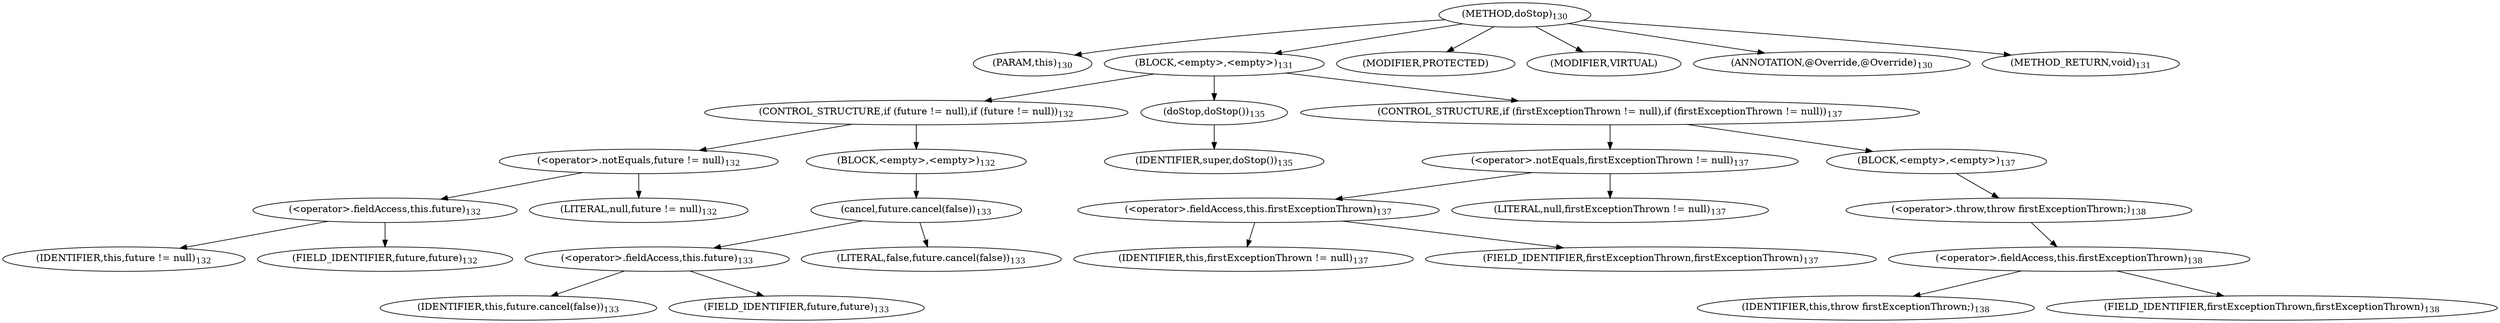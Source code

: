digraph "doStop" {  
"294" [label = <(METHOD,doStop)<SUB>130</SUB>> ]
"295" [label = <(PARAM,this)<SUB>130</SUB>> ]
"296" [label = <(BLOCK,&lt;empty&gt;,&lt;empty&gt;)<SUB>131</SUB>> ]
"297" [label = <(CONTROL_STRUCTURE,if (future != null),if (future != null))<SUB>132</SUB>> ]
"298" [label = <(&lt;operator&gt;.notEquals,future != null)<SUB>132</SUB>> ]
"299" [label = <(&lt;operator&gt;.fieldAccess,this.future)<SUB>132</SUB>> ]
"300" [label = <(IDENTIFIER,this,future != null)<SUB>132</SUB>> ]
"301" [label = <(FIELD_IDENTIFIER,future,future)<SUB>132</SUB>> ]
"302" [label = <(LITERAL,null,future != null)<SUB>132</SUB>> ]
"303" [label = <(BLOCK,&lt;empty&gt;,&lt;empty&gt;)<SUB>132</SUB>> ]
"304" [label = <(cancel,future.cancel(false))<SUB>133</SUB>> ]
"305" [label = <(&lt;operator&gt;.fieldAccess,this.future)<SUB>133</SUB>> ]
"306" [label = <(IDENTIFIER,this,future.cancel(false))<SUB>133</SUB>> ]
"307" [label = <(FIELD_IDENTIFIER,future,future)<SUB>133</SUB>> ]
"308" [label = <(LITERAL,false,future.cancel(false))<SUB>133</SUB>> ]
"309" [label = <(doStop,doStop())<SUB>135</SUB>> ]
"310" [label = <(IDENTIFIER,super,doStop())<SUB>135</SUB>> ]
"311" [label = <(CONTROL_STRUCTURE,if (firstExceptionThrown != null),if (firstExceptionThrown != null))<SUB>137</SUB>> ]
"312" [label = <(&lt;operator&gt;.notEquals,firstExceptionThrown != null)<SUB>137</SUB>> ]
"313" [label = <(&lt;operator&gt;.fieldAccess,this.firstExceptionThrown)<SUB>137</SUB>> ]
"314" [label = <(IDENTIFIER,this,firstExceptionThrown != null)<SUB>137</SUB>> ]
"315" [label = <(FIELD_IDENTIFIER,firstExceptionThrown,firstExceptionThrown)<SUB>137</SUB>> ]
"316" [label = <(LITERAL,null,firstExceptionThrown != null)<SUB>137</SUB>> ]
"317" [label = <(BLOCK,&lt;empty&gt;,&lt;empty&gt;)<SUB>137</SUB>> ]
"318" [label = <(&lt;operator&gt;.throw,throw firstExceptionThrown;)<SUB>138</SUB>> ]
"319" [label = <(&lt;operator&gt;.fieldAccess,this.firstExceptionThrown)<SUB>138</SUB>> ]
"320" [label = <(IDENTIFIER,this,throw firstExceptionThrown;)<SUB>138</SUB>> ]
"321" [label = <(FIELD_IDENTIFIER,firstExceptionThrown,firstExceptionThrown)<SUB>138</SUB>> ]
"322" [label = <(MODIFIER,PROTECTED)> ]
"323" [label = <(MODIFIER,VIRTUAL)> ]
"324" [label = <(ANNOTATION,@Override,@Override)<SUB>130</SUB>> ]
"325" [label = <(METHOD_RETURN,void)<SUB>131</SUB>> ]
  "294" -> "295" 
  "294" -> "296" 
  "294" -> "322" 
  "294" -> "323" 
  "294" -> "324" 
  "294" -> "325" 
  "296" -> "297" 
  "296" -> "309" 
  "296" -> "311" 
  "297" -> "298" 
  "297" -> "303" 
  "298" -> "299" 
  "298" -> "302" 
  "299" -> "300" 
  "299" -> "301" 
  "303" -> "304" 
  "304" -> "305" 
  "304" -> "308" 
  "305" -> "306" 
  "305" -> "307" 
  "309" -> "310" 
  "311" -> "312" 
  "311" -> "317" 
  "312" -> "313" 
  "312" -> "316" 
  "313" -> "314" 
  "313" -> "315" 
  "317" -> "318" 
  "318" -> "319" 
  "319" -> "320" 
  "319" -> "321" 
}
